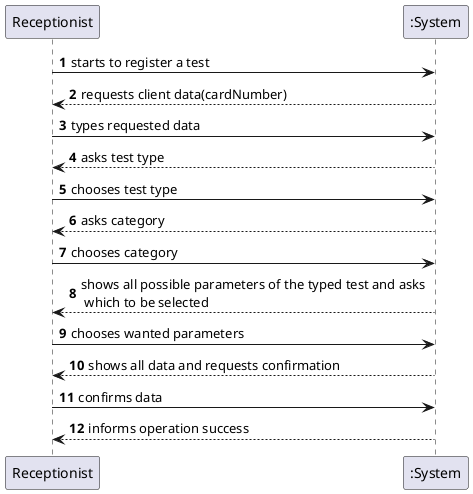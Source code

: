 @startuml
autonumber

Receptionist -> ":System" : starts to register a test
":System" --> Receptionist : requests client data(cardNumber)
Receptionist -> ":System" : types requested data
":System" --> Receptionist : asks test type
Receptionist -> ":System" : chooses test type
":System" --> Receptionist : asks category
Receptionist -> ":System" : chooses category
":System" --> Receptionist : shows all possible parameters of the typed test and asks \n which to be selected
Receptionist -> ":System" : chooses wanted parameters
":System" --> Receptionist : shows all data and requests confirmation
Receptionist -> ":System" : confirms data
":System" --> Receptionist : informs operation success


@enduml